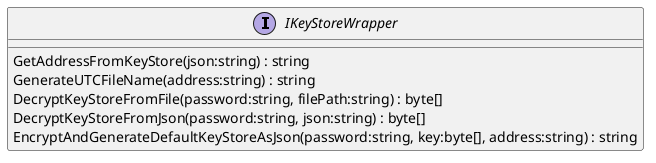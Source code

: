 @startuml
interface IKeyStoreWrapper {
    GetAddressFromKeyStore(json:string) : string
    GenerateUTCFileName(address:string) : string
    DecryptKeyStoreFromFile(password:string, filePath:string) : byte[]
    DecryptKeyStoreFromJson(password:string, json:string) : byte[]
    EncryptAndGenerateDefaultKeyStoreAsJson(password:string, key:byte[], address:string) : string
}
@enduml
